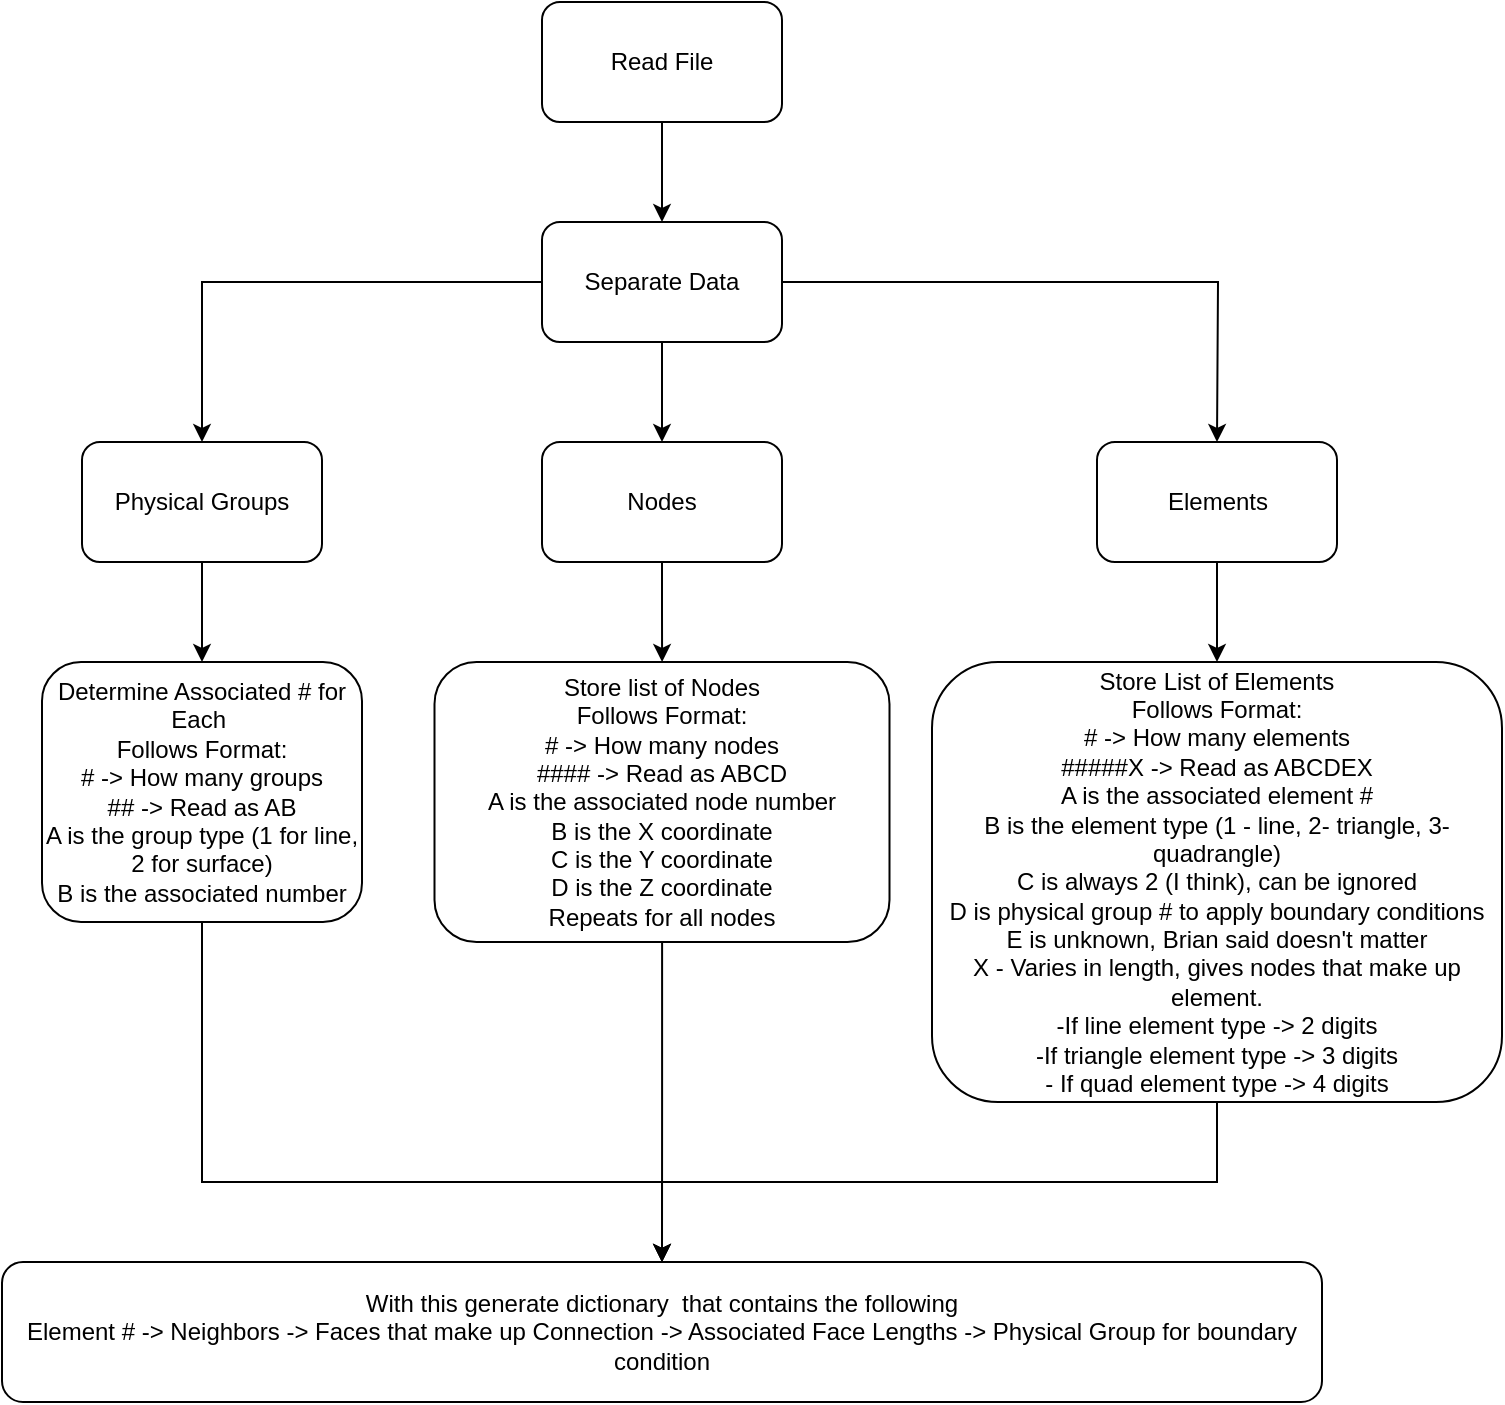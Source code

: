 <mxfile version="17.4.0" type="device"><diagram id="QzuDI-ouxhqBRZWw0L8_" name="Page-1"><mxGraphModel dx="1422" dy="794" grid="1" gridSize="10" guides="1" tooltips="1" connect="1" arrows="1" fold="1" page="1" pageScale="1" pageWidth="850" pageHeight="1100" math="0" shadow="0"><root><mxCell id="0"/><mxCell id="1" parent="0"/><mxCell id="DvKNHC_4pMzr4SUYnKvX-6" value="" style="edgeStyle=orthogonalEdgeStyle;rounded=0;orthogonalLoop=1;jettySize=auto;html=1;" edge="1" parent="1" source="DvKNHC_4pMzr4SUYnKvX-1" target="DvKNHC_4pMzr4SUYnKvX-3"><mxGeometry relative="1" as="geometry"/></mxCell><mxCell id="DvKNHC_4pMzr4SUYnKvX-1" value="Read File" style="rounded=1;whiteSpace=wrap;html=1;" vertex="1" parent="1"><mxGeometry x="360" y="350" width="120" height="60" as="geometry"/></mxCell><mxCell id="DvKNHC_4pMzr4SUYnKvX-15" value="" style="edgeStyle=orthogonalEdgeStyle;rounded=0;orthogonalLoop=1;jettySize=auto;html=1;" edge="1" parent="1" source="DvKNHC_4pMzr4SUYnKvX-2" target="DvKNHC_4pMzr4SUYnKvX-14"><mxGeometry relative="1" as="geometry"/></mxCell><mxCell id="DvKNHC_4pMzr4SUYnKvX-2" value="Elements" style="rounded=1;whiteSpace=wrap;html=1;" vertex="1" parent="1"><mxGeometry x="637.5" y="570" width="120" height="60" as="geometry"/></mxCell><mxCell id="DvKNHC_4pMzr4SUYnKvX-7" value="" style="edgeStyle=orthogonalEdgeStyle;rounded=0;orthogonalLoop=1;jettySize=auto;html=1;" edge="1" parent="1" source="DvKNHC_4pMzr4SUYnKvX-3" target="DvKNHC_4pMzr4SUYnKvX-4"><mxGeometry relative="1" as="geometry"/></mxCell><mxCell id="DvKNHC_4pMzr4SUYnKvX-3" value="Separate Data" style="rounded=1;whiteSpace=wrap;html=1;" vertex="1" parent="1"><mxGeometry x="360" y="460" width="120" height="60" as="geometry"/></mxCell><mxCell id="DvKNHC_4pMzr4SUYnKvX-13" value="" style="edgeStyle=orthogonalEdgeStyle;rounded=0;orthogonalLoop=1;jettySize=auto;html=1;" edge="1" parent="1" source="DvKNHC_4pMzr4SUYnKvX-4" target="DvKNHC_4pMzr4SUYnKvX-12"><mxGeometry relative="1" as="geometry"/></mxCell><mxCell id="DvKNHC_4pMzr4SUYnKvX-4" value="Nodes" style="rounded=1;whiteSpace=wrap;html=1;" vertex="1" parent="1"><mxGeometry x="360" y="570" width="120" height="60" as="geometry"/></mxCell><mxCell id="DvKNHC_4pMzr4SUYnKvX-11" value="" style="edgeStyle=orthogonalEdgeStyle;rounded=0;orthogonalLoop=1;jettySize=auto;html=1;" edge="1" parent="1" source="DvKNHC_4pMzr4SUYnKvX-5" target="DvKNHC_4pMzr4SUYnKvX-10"><mxGeometry relative="1" as="geometry"/></mxCell><mxCell id="DvKNHC_4pMzr4SUYnKvX-5" value="Physical Groups" style="rounded=1;whiteSpace=wrap;html=1;" vertex="1" parent="1"><mxGeometry x="130" y="570" width="120" height="60" as="geometry"/></mxCell><mxCell id="DvKNHC_4pMzr4SUYnKvX-8" value="" style="endArrow=classic;html=1;rounded=0;exitX=0;exitY=0.5;exitDx=0;exitDy=0;entryX=0.5;entryY=0;entryDx=0;entryDy=0;" edge="1" parent="1" source="DvKNHC_4pMzr4SUYnKvX-3" target="DvKNHC_4pMzr4SUYnKvX-5"><mxGeometry width="50" height="50" relative="1" as="geometry"><mxPoint x="400" y="400" as="sourcePoint"/><mxPoint x="190" y="490" as="targetPoint"/><Array as="points"><mxPoint x="190" y="490"/></Array></mxGeometry></mxCell><mxCell id="DvKNHC_4pMzr4SUYnKvX-9" value="" style="endArrow=classic;html=1;rounded=0;exitX=1;exitY=0.5;exitDx=0;exitDy=0;entryX=0.5;entryY=0;entryDx=0;entryDy=0;" edge="1" parent="1" source="DvKNHC_4pMzr4SUYnKvX-3" target="DvKNHC_4pMzr4SUYnKvX-2"><mxGeometry width="50" height="50" relative="1" as="geometry"><mxPoint x="370" y="500" as="sourcePoint"/><mxPoint x="200" y="580" as="targetPoint"/><Array as="points"><mxPoint x="698" y="490"/></Array></mxGeometry></mxCell><mxCell id="DvKNHC_4pMzr4SUYnKvX-22" style="edgeStyle=orthogonalEdgeStyle;rounded=0;orthogonalLoop=1;jettySize=auto;html=1;entryX=0.5;entryY=0;entryDx=0;entryDy=0;" edge="1" parent="1" source="DvKNHC_4pMzr4SUYnKvX-10" target="DvKNHC_4pMzr4SUYnKvX-16"><mxGeometry relative="1" as="geometry"><Array as="points"><mxPoint x="190" y="940"/><mxPoint x="420" y="940"/></Array></mxGeometry></mxCell><mxCell id="DvKNHC_4pMzr4SUYnKvX-10" value="Determine Associated # for Each&amp;nbsp;&lt;br&gt;Follows Format:&lt;br&gt;# -&amp;gt; How many groups&lt;br&gt;## -&amp;gt; Read as AB&lt;br&gt;A is the group type (1 for line, 2 for surface)&lt;br&gt;B is the associated number" style="rounded=1;whiteSpace=wrap;html=1;" vertex="1" parent="1"><mxGeometry x="110" y="680" width="160" height="130" as="geometry"/></mxCell><mxCell id="DvKNHC_4pMzr4SUYnKvX-18" value="" style="edgeStyle=orthogonalEdgeStyle;rounded=0;orthogonalLoop=1;jettySize=auto;html=1;" edge="1" parent="1" source="DvKNHC_4pMzr4SUYnKvX-12" target="DvKNHC_4pMzr4SUYnKvX-16"><mxGeometry relative="1" as="geometry"/></mxCell><mxCell id="DvKNHC_4pMzr4SUYnKvX-12" value="Store list of Nodes&lt;br&gt;Follows Format:&lt;br&gt;# -&amp;gt; How many nodes&lt;br&gt;#### -&amp;gt; Read as ABCD&lt;br&gt;A is the associated node number&lt;br&gt;B is the X coordinate&lt;br&gt;C is the Y coordinate&lt;br&gt;D is the Z coordinate&lt;br&gt;Repeats for all nodes" style="rounded=1;whiteSpace=wrap;html=1;" vertex="1" parent="1"><mxGeometry x="306.25" y="680" width="227.5" height="140" as="geometry"/></mxCell><mxCell id="DvKNHC_4pMzr4SUYnKvX-19" value="" style="edgeStyle=orthogonalEdgeStyle;rounded=0;orthogonalLoop=1;jettySize=auto;html=1;" edge="1" parent="1" source="DvKNHC_4pMzr4SUYnKvX-14" target="DvKNHC_4pMzr4SUYnKvX-16"><mxGeometry relative="1" as="geometry"/></mxCell><mxCell id="DvKNHC_4pMzr4SUYnKvX-14" value="Store List of Elements&lt;br&gt;Follows Format:&lt;br&gt;# -&amp;gt; How many elements&lt;br&gt;#####X -&amp;gt; Read as ABCDEX&lt;br&gt;A is the associated element #&lt;br&gt;B is the element type (1 - line, 2- triangle, 3- quadrangle)&lt;br&gt;C is always 2 (I think), can be ignored&lt;br&gt;D is physical group # to apply boundary conditions&lt;br&gt;E is unknown, Brian said doesn't matter&lt;br&gt;X - Varies in length, gives nodes that make up element. &lt;br&gt;-If line element type -&amp;gt; 2 digits&lt;br&gt;-If triangle element type -&amp;gt; 3 digits&lt;br&gt;- If quad element type -&amp;gt; 4 digits" style="rounded=1;whiteSpace=wrap;html=1;" vertex="1" parent="1"><mxGeometry x="555" y="680" width="285" height="220" as="geometry"/></mxCell><mxCell id="DvKNHC_4pMzr4SUYnKvX-16" value="With this generate dictionary&amp;nbsp; that contains the following&lt;br&gt;Element # -&amp;gt; Neighbors -&amp;gt; Faces that make up Connection -&amp;gt; Associated Face Lengths -&amp;gt; Physical Group for boundary condition" style="rounded=1;whiteSpace=wrap;html=1;" vertex="1" parent="1"><mxGeometry x="90" y="980" width="660" height="70" as="geometry"/></mxCell></root></mxGraphModel></diagram></mxfile>